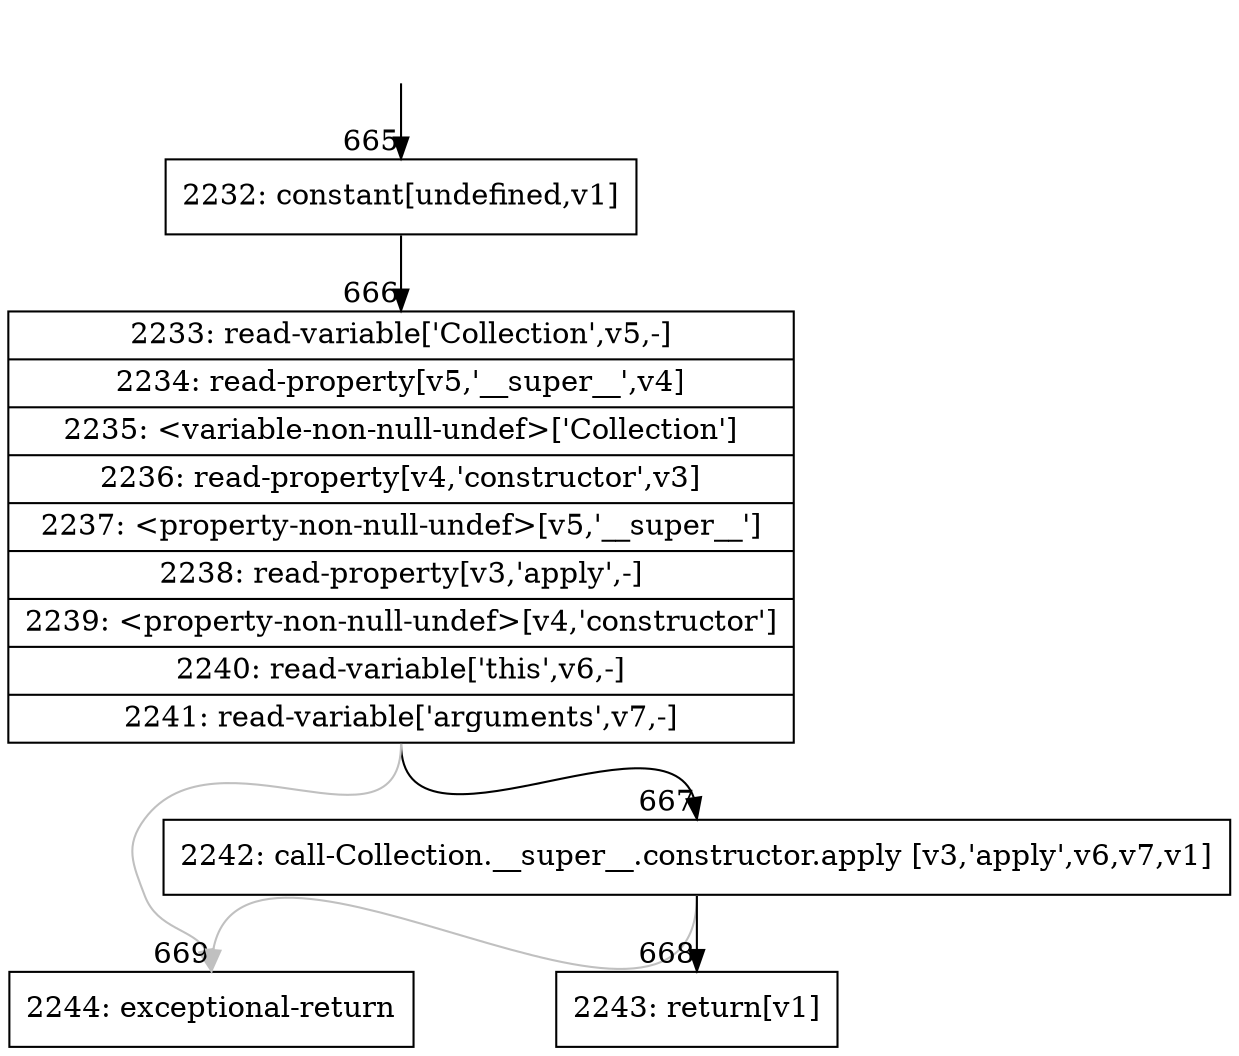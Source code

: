 digraph {
rankdir="TD"
BB_entry61[shape=none,label=""];
BB_entry61 -> BB665 [tailport=s, headport=n, headlabel="    665"]
BB665 [shape=record label="{2232: constant[undefined,v1]}" ] 
BB665 -> BB666 [tailport=s, headport=n, headlabel="      666"]
BB666 [shape=record label="{2233: read-variable['Collection',v5,-]|2234: read-property[v5,'__super__',v4]|2235: \<variable-non-null-undef\>['Collection']|2236: read-property[v4,'constructor',v3]|2237: \<property-non-null-undef\>[v5,'__super__']|2238: read-property[v3,'apply',-]|2239: \<property-non-null-undef\>[v4,'constructor']|2240: read-variable['this',v6,-]|2241: read-variable['arguments',v7,-]}" ] 
BB666 -> BB667 [tailport=s, headport=n, headlabel="      667"]
BB666 -> BB669 [tailport=s, headport=n, color=gray, headlabel="      669"]
BB667 [shape=record label="{2242: call-Collection.__super__.constructor.apply [v3,'apply',v6,v7,v1]}" ] 
BB667 -> BB668 [tailport=s, headport=n, headlabel="      668"]
BB667 -> BB669 [tailport=s, headport=n, color=gray]
BB668 [shape=record label="{2243: return[v1]}" ] 
BB669 [shape=record label="{2244: exceptional-return}" ] 
//#$~ 659
}

